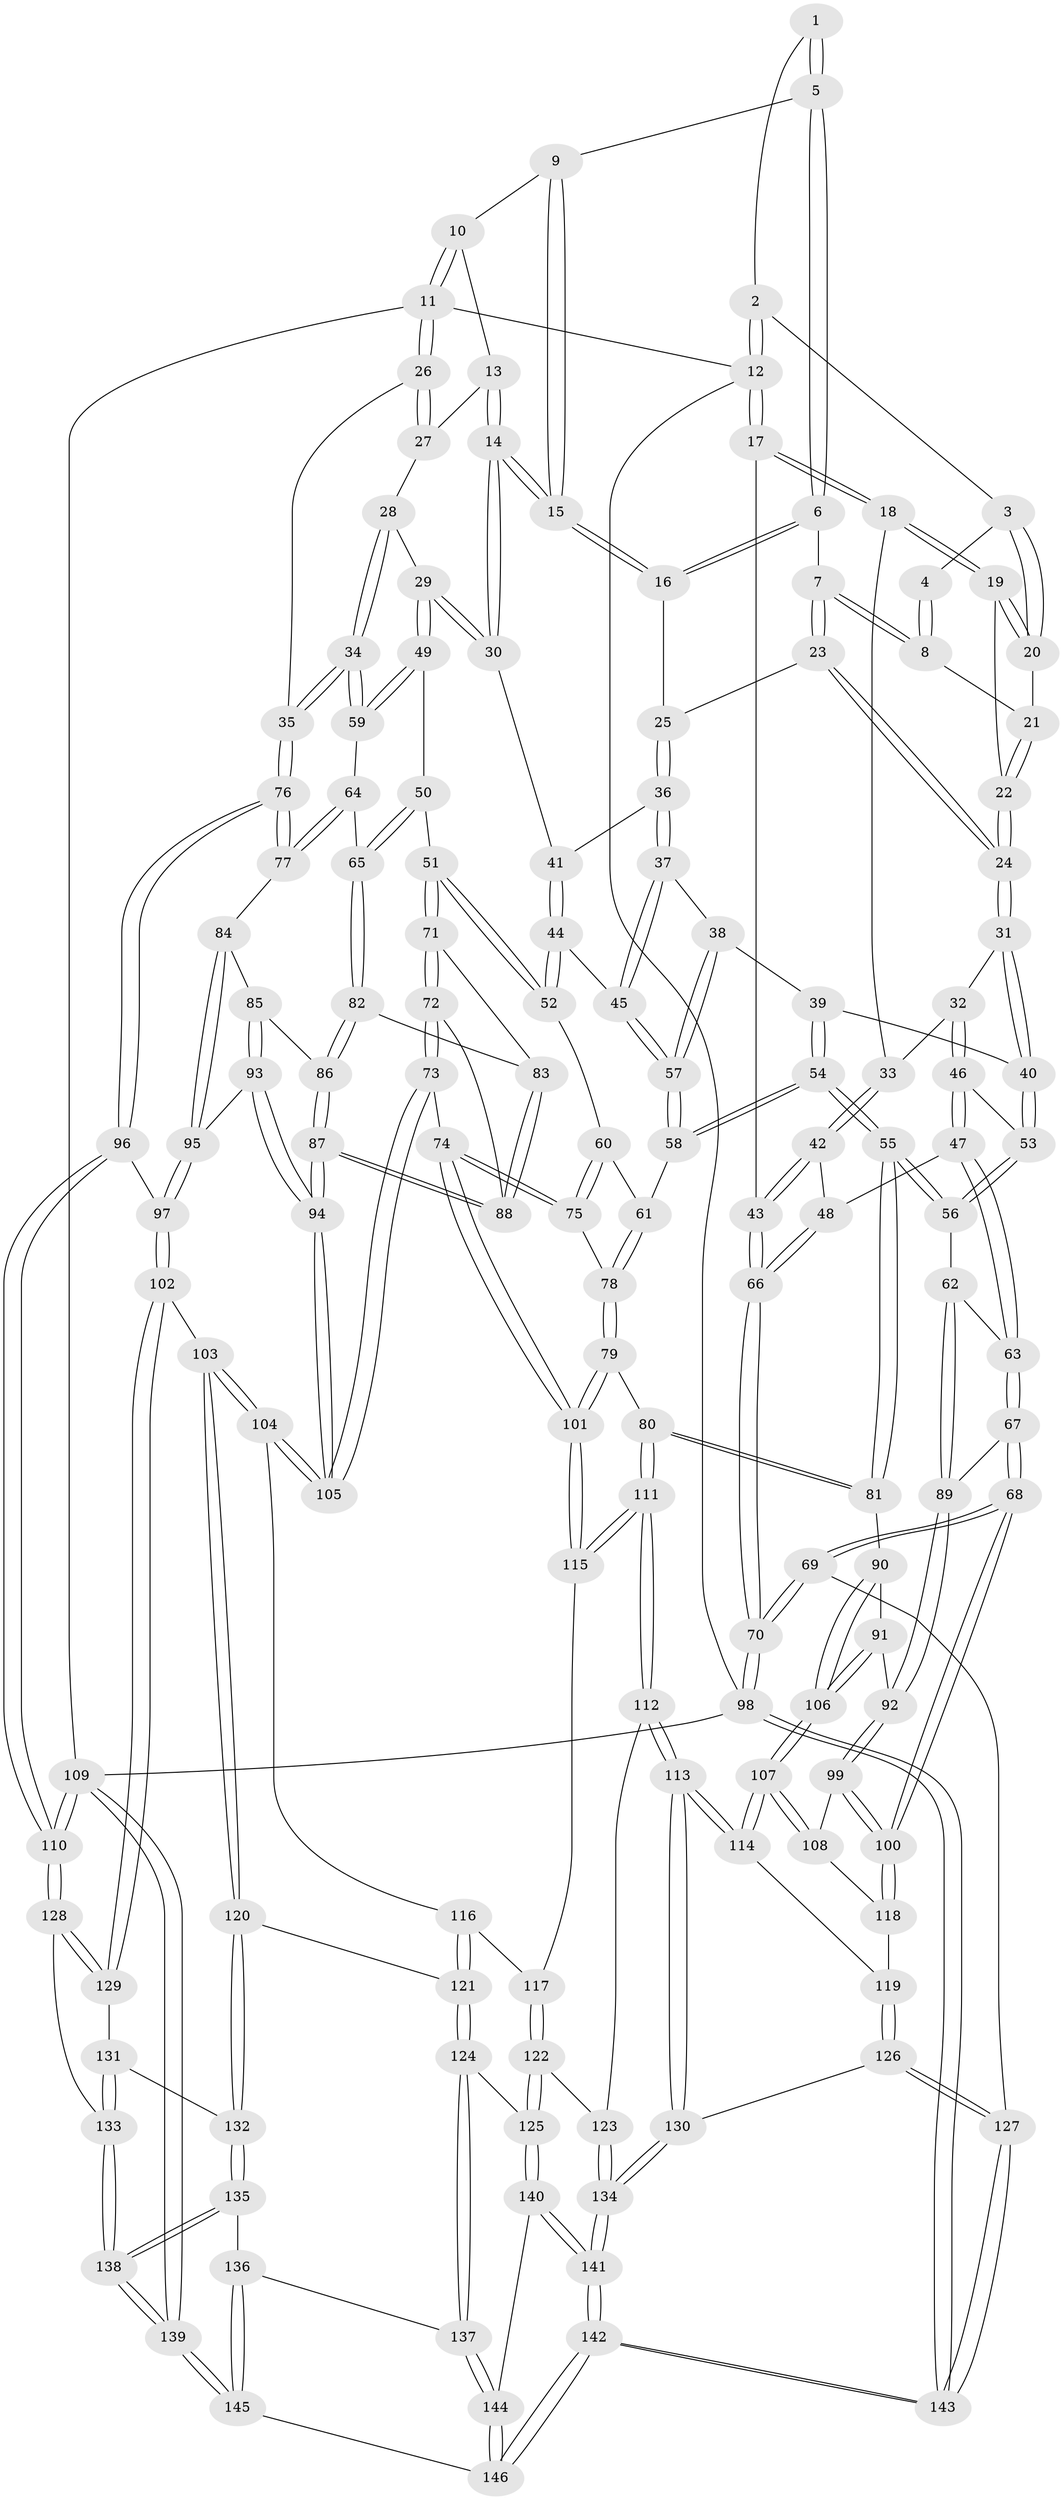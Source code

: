 // coarse degree distribution, {3: 0.13186813186813187, 4: 0.4175824175824176, 5: 0.37362637362637363, 6: 0.06593406593406594, 2: 0.01098901098901099}
// Generated by graph-tools (version 1.1) at 2025/42/03/06/25 10:42:33]
// undirected, 146 vertices, 362 edges
graph export_dot {
graph [start="1"]
  node [color=gray90,style=filled];
  1 [pos="+0.4495810480315585+0"];
  2 [pos="+0.24450953949809706+0"];
  3 [pos="+0.24311483389416041+0"];
  4 [pos="+0.3502331841202108+0.025768901678074146"];
  5 [pos="+0.5313733724348816+0"];
  6 [pos="+0.49960980410184685+0.026222211210975368"];
  7 [pos="+0.4987850699216044+0.028047236728954875"];
  8 [pos="+0.3554296212350203+0.06976965890401889"];
  9 [pos="+0.5660905342418949+0"];
  10 [pos="+0.834452316571968+0"];
  11 [pos="+1+0"];
  12 [pos="+0+0"];
  13 [pos="+0.8016486511856125+0.07701059911111063"];
  14 [pos="+0.7266037642869776+0.14423389823657895"];
  15 [pos="+0.7234931448306068+0.1414876438770318"];
  16 [pos="+0.6419010578986462+0.1183322556739752"];
  17 [pos="+0+0.011964905087675653"];
  18 [pos="+0.10633179051177721+0.17291769081736366"];
  19 [pos="+0.1760264182317032+0.09700772906808545"];
  20 [pos="+0.24097955102554125+0.01971654204821278"];
  21 [pos="+0.3222379909968992+0.09076650955981085"];
  22 [pos="+0.3261909589865885+0.13465343843954583"];
  23 [pos="+0.48534691674987407+0.13988083347263408"];
  24 [pos="+0.3439089967282078+0.254042460919677"];
  25 [pos="+0.5324020514023419+0.17652344127663275"];
  26 [pos="+1+0"];
  27 [pos="+0.9100888285021659+0.11377263591072505"];
  28 [pos="+0.9127725685979327+0.16942905076168938"];
  29 [pos="+0.762811183344744+0.2925365062507453"];
  30 [pos="+0.7237506978930105+0.24757488134290637"];
  31 [pos="+0.33940174268821494+0.26282500822334054"];
  32 [pos="+0.17728541960785058+0.22744704406814764"];
  33 [pos="+0.11987438605719748+0.1880412709620533"];
  34 [pos="+1+0.3293448781587961"];
  35 [pos="+1+0.3475473178924113"];
  36 [pos="+0.6009437666451464+0.2568100434617163"];
  37 [pos="+0.5629021021608803+0.29634905077277274"];
  38 [pos="+0.45669403667730973+0.3336141236689035"];
  39 [pos="+0.4424743335062862+0.32846337909269924"];
  40 [pos="+0.3427161967576549+0.27137984360592776"];
  41 [pos="+0.6290706113903464+0.2552234248394848"];
  42 [pos="+0.057263973609372375+0.3833492894090217"];
  43 [pos="+0+0.35613318451448983"];
  44 [pos="+0.6134965918010578+0.4148362919299374"];
  45 [pos="+0.5889053511416045+0.396377698711614"];
  46 [pos="+0.15186154394232615+0.3967992985843372"];
  47 [pos="+0.12469151860180988+0.42932004964447745"];
  48 [pos="+0.11117958071237351+0.4281024118722363"];
  49 [pos="+0.7679698053959657+0.3045608937376732"];
  50 [pos="+0.7584912140346172+0.3616340483516521"];
  51 [pos="+0.6774572338089971+0.4377377769258998"];
  52 [pos="+0.6410169983173964+0.4374245896657502"];
  53 [pos="+0.3043465063023942+0.38868249253345105"];
  54 [pos="+0.3918825644080993+0.5150827120603094"];
  55 [pos="+0.3911896972572181+0.5157360118285385"];
  56 [pos="+0.30735809436643463+0.44894115381184774"];
  57 [pos="+0.49665536683931144+0.41776275236304755"];
  58 [pos="+0.49554688097365734+0.44823286649627314"];
  59 [pos="+1+0.3350273132917945"];
  60 [pos="+0.5891264842871933+0.4756681691318043"];
  61 [pos="+0.5274178163012598+0.47730556986511263"];
  62 [pos="+0.226763361700625+0.5096941799985862"];
  63 [pos="+0.15573450109860842+0.47434023062065583"];
  64 [pos="+0.8702004755086267+0.4642556434690084"];
  65 [pos="+0.8302409013242326+0.4627719871751186"];
  66 [pos="+0+0.6892025815853093"];
  67 [pos="+0.10612122388199431+0.5600314452179276"];
  68 [pos="+0+0.7106650119281028"];
  69 [pos="+0+0.723088852867478"];
  70 [pos="+0+0.7240363592996747"];
  71 [pos="+0.6874526484001378+0.5113826316420436"];
  72 [pos="+0.6761546518087921+0.5742370192107281"];
  73 [pos="+0.658252198695354+0.5964637098620363"];
  74 [pos="+0.6222410108502775+0.6296791692635754"];
  75 [pos="+0.5930043974819906+0.5720876578342129"];
  76 [pos="+1+0.5341064249692297"];
  77 [pos="+0.9562470938336904+0.5338344964539683"];
  78 [pos="+0.5235881682340339+0.5241041192997195"];
  79 [pos="+0.4355822489646498+0.6061716571396042"];
  80 [pos="+0.42269239812668646+0.6070317207008763"];
  81 [pos="+0.4043682436818325+0.5918841987208154"];
  82 [pos="+0.8250698931566005+0.4862007291314987"];
  83 [pos="+0.7947082346916373+0.524427450303503"];
  84 [pos="+0.9387792243713814+0.5455243963467308"];
  85 [pos="+0.9171492530962443+0.555283235084981"];
  86 [pos="+0.8671185180275918+0.5611350643256054"];
  87 [pos="+0.8255770140211702+0.6442512592065658"];
  88 [pos="+0.7817035223918847+0.5801631339824546"];
  89 [pos="+0.22722763122456796+0.5554050767514366"];
  90 [pos="+0.38953375861266504+0.5962960065996125"];
  91 [pos="+0.27099942255561255+0.5970353076369979"];
  92 [pos="+0.23104932643944998+0.5782089978279739"];
  93 [pos="+0.8961041364997232+0.618333307722074"];
  94 [pos="+0.8278969876547702+0.6570494239195538"];
  95 [pos="+0.9216692532394795+0.6170789608672288"];
  96 [pos="+1+0.5360909693722089"];
  97 [pos="+0.972180572729739+0.6415115548632039"];
  98 [pos="+0+1"];
  99 [pos="+0.20986906733149333+0.6023627814544849"];
  100 [pos="+0+0.7087034003535517"];
  101 [pos="+0.613674558448162+0.6515017060933973"];
  102 [pos="+0.8790495838627371+0.7318876407816053"];
  103 [pos="+0.8449252627372061+0.7123953036832085"];
  104 [pos="+0.8277652191563051+0.6891263311185486"];
  105 [pos="+0.8271598100991517+0.6635134234570924"];
  106 [pos="+0.27977162804842337+0.7122345002008613"];
  107 [pos="+0.27551553396287076+0.7233127005337768"];
  108 [pos="+0.237436191400126+0.7111367472082816"];
  109 [pos="+1+1"];
  110 [pos="+1+0.7412194606375502"];
  111 [pos="+0.41944062891248546+0.7411155767651649"];
  112 [pos="+0.4180315776645595+0.7483792608198546"];
  113 [pos="+0.3359314430248379+0.7873874335459448"];
  114 [pos="+0.2893533412311674+0.7462018326278961"];
  115 [pos="+0.6157067728439184+0.6609090117249203"];
  116 [pos="+0.6565754714029438+0.7120136183275043"];
  117 [pos="+0.6288765203314027+0.6978675837464134"];
  118 [pos="+0.1583321046241033+0.7223978486830909"];
  119 [pos="+0.21517938508868364+0.7925183765567988"];
  120 [pos="+0.7598367308667954+0.8164994596124562"];
  121 [pos="+0.6870276072029134+0.7687156836365137"];
  122 [pos="+0.5447719899592441+0.8146721520401453"];
  123 [pos="+0.47647077239180835+0.7923430167722315"];
  124 [pos="+0.6632055244421149+0.8745251218727688"];
  125 [pos="+0.5513597932010595+0.8372345576575878"];
  126 [pos="+0.1889266114943413+0.8532131988509948"];
  127 [pos="+0.16284256679893494+0.8700357768402279"];
  128 [pos="+0.9083747356704216+0.7706824865024754"];
  129 [pos="+0.8941788698609616+0.7520964940757092"];
  130 [pos="+0.32689438321862974+0.8286114952969437"];
  131 [pos="+0.7972563554181267+0.8315557481057161"];
  132 [pos="+0.7625257406786373+0.8350490186737948"];
  133 [pos="+0.9023192681148561+0.824855150377373"];
  134 [pos="+0.36228005731021523+0.9943407705285382"];
  135 [pos="+0.756519492696135+0.8842628093812477"];
  136 [pos="+0.7245265835120132+0.8945695386669387"];
  137 [pos="+0.6778802660963069+0.891376271177004"];
  138 [pos="+0.9120506279669384+0.9859033139825061"];
  139 [pos="+1+1"];
  140 [pos="+0.5376176809754173+0.8909621842422754"];
  141 [pos="+0.36710881354815794+1"];
  142 [pos="+0.34111336547936894+1"];
  143 [pos="+0.2804354050616378+1"];
  144 [pos="+0.6341738646081456+0.969505606280978"];
  145 [pos="+0.7042130908846986+1"];
  146 [pos="+0.6474139525711595+1"];
  1 -- 2;
  1 -- 5;
  1 -- 5;
  2 -- 3;
  2 -- 12;
  2 -- 12;
  3 -- 4;
  3 -- 20;
  3 -- 20;
  4 -- 8;
  4 -- 8;
  5 -- 6;
  5 -- 6;
  5 -- 9;
  6 -- 7;
  6 -- 16;
  6 -- 16;
  7 -- 8;
  7 -- 8;
  7 -- 23;
  7 -- 23;
  8 -- 21;
  9 -- 10;
  9 -- 15;
  9 -- 15;
  10 -- 11;
  10 -- 11;
  10 -- 13;
  11 -- 12;
  11 -- 26;
  11 -- 26;
  11 -- 109;
  12 -- 17;
  12 -- 17;
  12 -- 98;
  13 -- 14;
  13 -- 14;
  13 -- 27;
  14 -- 15;
  14 -- 15;
  14 -- 30;
  14 -- 30;
  15 -- 16;
  15 -- 16;
  16 -- 25;
  17 -- 18;
  17 -- 18;
  17 -- 43;
  18 -- 19;
  18 -- 19;
  18 -- 33;
  19 -- 20;
  19 -- 20;
  19 -- 22;
  20 -- 21;
  21 -- 22;
  21 -- 22;
  22 -- 24;
  22 -- 24;
  23 -- 24;
  23 -- 24;
  23 -- 25;
  24 -- 31;
  24 -- 31;
  25 -- 36;
  25 -- 36;
  26 -- 27;
  26 -- 27;
  26 -- 35;
  27 -- 28;
  28 -- 29;
  28 -- 34;
  28 -- 34;
  29 -- 30;
  29 -- 30;
  29 -- 49;
  29 -- 49;
  30 -- 41;
  31 -- 32;
  31 -- 40;
  31 -- 40;
  32 -- 33;
  32 -- 46;
  32 -- 46;
  33 -- 42;
  33 -- 42;
  34 -- 35;
  34 -- 35;
  34 -- 59;
  34 -- 59;
  35 -- 76;
  35 -- 76;
  36 -- 37;
  36 -- 37;
  36 -- 41;
  37 -- 38;
  37 -- 45;
  37 -- 45;
  38 -- 39;
  38 -- 57;
  38 -- 57;
  39 -- 40;
  39 -- 54;
  39 -- 54;
  40 -- 53;
  40 -- 53;
  41 -- 44;
  41 -- 44;
  42 -- 43;
  42 -- 43;
  42 -- 48;
  43 -- 66;
  43 -- 66;
  44 -- 45;
  44 -- 52;
  44 -- 52;
  45 -- 57;
  45 -- 57;
  46 -- 47;
  46 -- 47;
  46 -- 53;
  47 -- 48;
  47 -- 63;
  47 -- 63;
  48 -- 66;
  48 -- 66;
  49 -- 50;
  49 -- 59;
  49 -- 59;
  50 -- 51;
  50 -- 65;
  50 -- 65;
  51 -- 52;
  51 -- 52;
  51 -- 71;
  51 -- 71;
  52 -- 60;
  53 -- 56;
  53 -- 56;
  54 -- 55;
  54 -- 55;
  54 -- 58;
  54 -- 58;
  55 -- 56;
  55 -- 56;
  55 -- 81;
  55 -- 81;
  56 -- 62;
  57 -- 58;
  57 -- 58;
  58 -- 61;
  59 -- 64;
  60 -- 61;
  60 -- 75;
  60 -- 75;
  61 -- 78;
  61 -- 78;
  62 -- 63;
  62 -- 89;
  62 -- 89;
  63 -- 67;
  63 -- 67;
  64 -- 65;
  64 -- 77;
  64 -- 77;
  65 -- 82;
  65 -- 82;
  66 -- 70;
  66 -- 70;
  67 -- 68;
  67 -- 68;
  67 -- 89;
  68 -- 69;
  68 -- 69;
  68 -- 100;
  68 -- 100;
  69 -- 70;
  69 -- 70;
  69 -- 127;
  70 -- 98;
  70 -- 98;
  71 -- 72;
  71 -- 72;
  71 -- 83;
  72 -- 73;
  72 -- 73;
  72 -- 88;
  73 -- 74;
  73 -- 105;
  73 -- 105;
  74 -- 75;
  74 -- 75;
  74 -- 101;
  74 -- 101;
  75 -- 78;
  76 -- 77;
  76 -- 77;
  76 -- 96;
  76 -- 96;
  77 -- 84;
  78 -- 79;
  78 -- 79;
  79 -- 80;
  79 -- 101;
  79 -- 101;
  80 -- 81;
  80 -- 81;
  80 -- 111;
  80 -- 111;
  81 -- 90;
  82 -- 83;
  82 -- 86;
  82 -- 86;
  83 -- 88;
  83 -- 88;
  84 -- 85;
  84 -- 95;
  84 -- 95;
  85 -- 86;
  85 -- 93;
  85 -- 93;
  86 -- 87;
  86 -- 87;
  87 -- 88;
  87 -- 88;
  87 -- 94;
  87 -- 94;
  89 -- 92;
  89 -- 92;
  90 -- 91;
  90 -- 106;
  90 -- 106;
  91 -- 92;
  91 -- 106;
  91 -- 106;
  92 -- 99;
  92 -- 99;
  93 -- 94;
  93 -- 94;
  93 -- 95;
  94 -- 105;
  94 -- 105;
  95 -- 97;
  95 -- 97;
  96 -- 97;
  96 -- 110;
  96 -- 110;
  97 -- 102;
  97 -- 102;
  98 -- 143;
  98 -- 143;
  98 -- 109;
  99 -- 100;
  99 -- 100;
  99 -- 108;
  100 -- 118;
  100 -- 118;
  101 -- 115;
  101 -- 115;
  102 -- 103;
  102 -- 129;
  102 -- 129;
  103 -- 104;
  103 -- 104;
  103 -- 120;
  103 -- 120;
  104 -- 105;
  104 -- 105;
  104 -- 116;
  106 -- 107;
  106 -- 107;
  107 -- 108;
  107 -- 108;
  107 -- 114;
  107 -- 114;
  108 -- 118;
  109 -- 110;
  109 -- 110;
  109 -- 139;
  109 -- 139;
  110 -- 128;
  110 -- 128;
  111 -- 112;
  111 -- 112;
  111 -- 115;
  111 -- 115;
  112 -- 113;
  112 -- 113;
  112 -- 123;
  113 -- 114;
  113 -- 114;
  113 -- 130;
  113 -- 130;
  114 -- 119;
  115 -- 117;
  116 -- 117;
  116 -- 121;
  116 -- 121;
  117 -- 122;
  117 -- 122;
  118 -- 119;
  119 -- 126;
  119 -- 126;
  120 -- 121;
  120 -- 132;
  120 -- 132;
  121 -- 124;
  121 -- 124;
  122 -- 123;
  122 -- 125;
  122 -- 125;
  123 -- 134;
  123 -- 134;
  124 -- 125;
  124 -- 137;
  124 -- 137;
  125 -- 140;
  125 -- 140;
  126 -- 127;
  126 -- 127;
  126 -- 130;
  127 -- 143;
  127 -- 143;
  128 -- 129;
  128 -- 129;
  128 -- 133;
  129 -- 131;
  130 -- 134;
  130 -- 134;
  131 -- 132;
  131 -- 133;
  131 -- 133;
  132 -- 135;
  132 -- 135;
  133 -- 138;
  133 -- 138;
  134 -- 141;
  134 -- 141;
  135 -- 136;
  135 -- 138;
  135 -- 138;
  136 -- 137;
  136 -- 145;
  136 -- 145;
  137 -- 144;
  137 -- 144;
  138 -- 139;
  138 -- 139;
  139 -- 145;
  139 -- 145;
  140 -- 141;
  140 -- 141;
  140 -- 144;
  141 -- 142;
  141 -- 142;
  142 -- 143;
  142 -- 143;
  142 -- 146;
  142 -- 146;
  144 -- 146;
  144 -- 146;
  145 -- 146;
}
